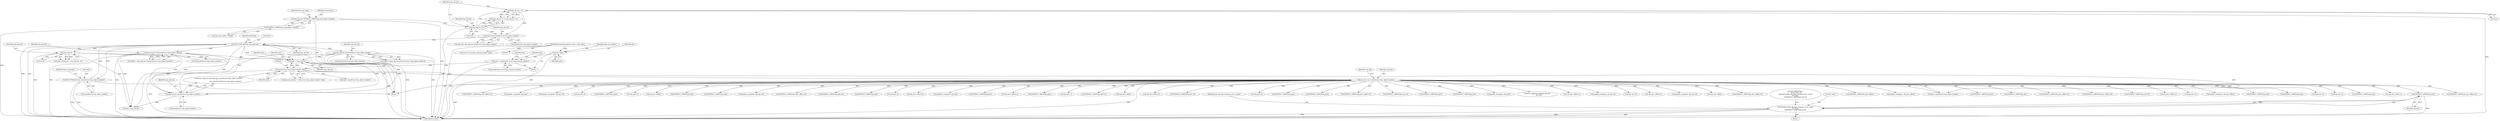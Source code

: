 digraph "0_tcpdump_a25211918f2e790c67d859d20ccf8dbb81da1598@pointer" {
"1001114" [label="(Call,EXTRACT_32BITS(obj_tptr))"];
"1000307" [label="(Call,obj_tptr=tptr+sizeof(struct lmp_object_header))"];
"1000243" [label="(Call,(const struct lmp_object_header *)tptr)"];
"1001374" [label="(Call,tptr+=lmp_obj_len)"];
"1001370" [label="(Call,lmp_obj_len-sizeof(struct lmp_object_header))"];
"1000934" [label="(Call,lmp_obj_len-(int)sizeof(struct lmp_object_header))"];
"1000319" [label="(Call,ND_TCHECK2(*tptr, lmp_obj_len))"];
"1000236" [label="(Call,ND_TCHECK2(*tptr, sizeof(struct lmp_object_header)))"];
"1000315" [label="(Call,lmp_obj_len-sizeof(struct lmp_object_header))"];
"1000264" [label="(Call,lmp_obj_len < 4)"];
"1000261" [label="(Call,lmp_obj_len % 4)"];
"1000246" [label="(Call,lmp_obj_len=EXTRACT_16BITS(lmp_obj_header->length))"];
"1000248" [label="(Call,EXTRACT_16BITS(lmp_obj_header->length))"];
"1001057" [label="(Call,lmp_obj_len-(int)sizeof(struct lmp_object_header))"];
"1000603" [label="(Call,lmp_obj_len - 16)"];
"1000223" [label="(Call,tptr+=sizeof(const struct lmp_common_header))"];
"1000129" [label="(Call,tptr=pptr)"];
"1000111" [label="(MethodParameterIn,register const u_char *pptr)"];
"1001111" [label="(Call,bittok2str(lmp_obj_link_summary_error_values,\n \t\t\t\"none\",\n\t\t\tEXTRACT_32BITS(obj_tptr)))"];
"1000224" [label="(Identifier,tptr)"];
"1000133" [label="(Identifier,lmp_com_header)"];
"1001302" [label="(Call,EXTRACT_32BITS(obj_tptr))"];
"1000241" [label="(Call,lmp_obj_header = (const struct lmp_object_header *)tptr)"];
"1000694" [label="(Call,EXTRACT_16BITS(obj_tptr+offset+2))"];
"1001109" [label="(Block,)"];
"1001058" [label="(Identifier,lmp_obj_len)"];
"1000727" [label="(Call,EXTRACT_32BITS(obj_tptr+offset+8))"];
"1000597" [label="(Call,EXTRACT_32BITS(obj_tptr+8))"];
"1000134" [label="(Call,(const struct lmp_common_header *)pptr)"];
"1000706" [label="(Call,obj_tptr+offset+4)"];
"1000536" [label="(Call,obj_tptr+4)"];
"1001363" [label="(Call,print_unknown_data(ndo,tptr+sizeof(struct lmp_object_header),\"\n\t    \",\n                               lmp_obj_len-sizeof(struct lmp_object_header)))"];
"1000264" [label="(Call,lmp_obj_len < 4)"];
"1001070" [label="(Call,ipaddr_string(ndo, obj_tptr+offset))"];
"1001153" [label="(Call,EXTRACT_16BITS(obj_tptr))"];
"1000567" [label="(Call,EXTRACT_16BITS(obj_tptr))"];
"1000604" [label="(Identifier,lmp_obj_len)"];
"1000129" [label="(Call,tptr=pptr)"];
"1001374" [label="(Call,tptr+=lmp_obj_len)"];
"1001057" [label="(Call,lmp_obj_len-(int)sizeof(struct lmp_object_header))"];
"1001370" [label="(Call,lmp_obj_len-sizeof(struct lmp_object_header))"];
"1001112" [label="(Identifier,lmp_obj_link_summary_error_values)"];
"1000260" [label="(Call,lmp_obj_len % 4 || lmp_obj_len < 4)"];
"1001365" [label="(Call,tptr+sizeof(struct lmp_object_header))"];
"1001377" [label="(Call,tlen-=lmp_obj_len)"];
"1000225" [label="(Call,sizeof(const struct lmp_common_header))"];
"1000308" [label="(Identifier,obj_tptr)"];
"1001330" [label="(Call,obj_tptr+2)"];
"1000246" [label="(Call,lmp_obj_len=EXTRACT_16BITS(lmp_obj_header->length))"];
"1000322" [label="(Identifier,lmp_obj_len)"];
"1000316" [label="(Identifier,lmp_obj_len)"];
"1000594" [label="(Call,obj_tptr+8)"];
"1000131" [label="(Identifier,pptr)"];
"1000935" [label="(Identifier,lmp_obj_len)"];
"1001102" [label="(Call,EXTRACT_32BITS(obj_tptr))"];
"1000662" [label="(Call,obj_tptr+offset+2)"];
"1000752" [label="(Call,EXTRACT_32BITS(obj_tptr+offset+4))"];
"1001378" [label="(Identifier,tlen)"];
"1000669" [label="(Call,EXTRACT_16BITS(obj_tptr+offset+2))"];
"1000265" [label="(Identifier,lmp_obj_len)"];
"1000366" [label="(Call,ipaddr_string(ndo, obj_tptr))"];
"1000592" [label="(Call,ipaddr_string(ndo, obj_tptr+8))"];
"1000542" [label="(Call,obj_tptr+8)"];
"1000324" [label="(Identifier,hexdump)"];
"1001376" [label="(Identifier,lmp_obj_len)"];
"1000253" [label="(Identifier,lmp_obj_ctype)"];
"1001106" [label="(Call,ND_PRINT((ndo, \"\n\t    Error Code: %s\",\n \t\tbittok2str(lmp_obj_link_summary_error_values,\n \t\t\t\"none\",\n\t\t\tEXTRACT_32BITS(obj_tptr)))))"];
"1000261" [label="(Call,lmp_obj_len % 4)"];
"1000415" [label="(Call,EXTRACT_32BITS(obj_tptr))"];
"1001055" [label="(Call,offset < (lmp_obj_len-(int)sizeof(struct lmp_object_header)))"];
"1001111" [label="(Call,bittok2str(lmp_obj_link_summary_error_values,\n \t\t\t\"none\",\n\t\t\tEXTRACT_32BITS(obj_tptr)))"];
"1000588" [label="(Call,obj_tptr+4)"];
"1001375" [label="(Identifier,tptr)"];
"1000235" [label="(Block,)"];
"1000245" [label="(Identifier,tptr)"];
"1000242" [label="(Identifier,lmp_obj_header)"];
"1001113" [label="(Literal,\"none\")"];
"1000228" [label="(Identifier,tlen)"];
"1001072" [label="(Call,obj_tptr+offset)"];
"1001371" [label="(Identifier,lmp_obj_len)"];
"1000892" [label="(Call,EXTRACT_16BITS(obj_tptr))"];
"1000427" [label="(Call,EXTRACT_32BITS(obj_tptr))"];
"1000540" [label="(Call,ipaddr_string(ndo, obj_tptr+8))"];
"1000705" [label="(Call,EXTRACT_32BITS(obj_tptr+offset+4))"];
"1000263" [label="(Literal,4)"];
"1000535" [label="(Call,EXTRACT_32BITS(obj_tptr+4))"];
"1000309" [label="(Call,tptr+sizeof(struct lmp_object_header))"];
"1000934" [label="(Call,lmp_obj_len-(int)sizeof(struct lmp_object_header))"];
"1000343" [label="(Call,EXTRACT_32BITS(obj_tptr))"];
"1001114" [label="(Call,EXTRACT_32BITS(obj_tptr))"];
"1000314" [label="(Identifier,obj_tlen)"];
"1000583" [label="(Call,obj_tptr+4)"];
"1000728" [label="(Call,obj_tptr+offset+8)"];
"1000380" [label="(Call,ip6addr_string(ndo, obj_tptr))"];
"1000914" [label="(Call,EXTRACT_32BITS(obj_tptr))"];
"1000695" [label="(Call,obj_tptr+offset+2)"];
"1000315" [label="(Call,lmp_obj_len-sizeof(struct lmp_object_header))"];
"1000790" [label="(Call,EXTRACT_16BITS(obj_tptr))"];
"1000266" [label="(Literal,4)"];
"1000531" [label="(Call,obj_tptr+4)"];
"1001329" [label="(Call,EXTRACT_16BITS(obj_tptr+2))"];
"1000949" [label="(Call,obj_tptr+offset)"];
"1000687" [label="(Call,obj_tptr+offset+2)"];
"1000587" [label="(Call,EXTRACT_32BITS(obj_tptr+4))"];
"1000248" [label="(Call,EXTRACT_16BITS(lmp_obj_header->length))"];
"1000936" [label="(Call,(int)sizeof(struct lmp_object_header))"];
"1000546" [label="(Call,obj_tptr+8)"];
"1000494" [label="(Call,EXTRACT_32BITS(obj_tptr))"];
"1000516" [label="(Call,EXTRACT_16BITS(obj_tptr))"];
"1000661" [label="(Call,EXTRACT_16BITS(obj_tptr+offset+2))"];
"1000223" [label="(Call,tptr+=sizeof(const struct lmp_common_header))"];
"1000545" [label="(Call,EXTRACT_32BITS(obj_tptr+8))"];
"1001115" [label="(Identifier,obj_tptr)"];
"1000394" [label="(Call,EXTRACT_32BITS(obj_tptr))"];
"1000471" [label="(Call,EXTRACT_16BITS(obj_tptr))"];
"1000449" [label="(Call,ipaddr_string(ndo, obj_tptr))"];
"1001347" [label="(Call,print_unknown_data(ndo,obj_tptr,\"\n\t    \",obj_tlen))"];
"1000320" [label="(Call,*tptr)"];
"1000603" [label="(Call,lmp_obj_len - 16)"];
"1000262" [label="(Identifier,lmp_obj_len)"];
"1000605" [label="(Literal,16)"];
"1001372" [label="(Call,sizeof(struct lmp_object_header))"];
"1000753" [label="(Call,obj_tptr+offset+4)"];
"1000529" [label="(Call,ipaddr_string(ndo, obj_tptr+4))"];
"1000239" [label="(Call,sizeof(struct lmp_object_header))"];
"1000598" [label="(Call,obj_tptr+8)"];
"1000932" [label="(Call,offset < (lmp_obj_len-(int)sizeof(struct lmp_object_header)))"];
"1000670" [label="(Call,obj_tptr+offset+2)"];
"1000313" [label="(Call,obj_tlen=lmp_obj_len-sizeof(struct lmp_object_header))"];
"1000581" [label="(Call,ipaddr_string(ndo, obj_tptr+4))"];
"1000247" [label="(Identifier,lmp_obj_len)"];
"1000622" [label="(Call,obj_tptr+offset)"];
"1000686" [label="(Call,EXTRACT_16BITS(obj_tptr+offset+2))"];
"1001386" [label="(MethodReturn,RET)"];
"1000130" [label="(Identifier,tptr)"];
"1001059" [label="(Call,(int)sizeof(struct lmp_object_header))"];
"1000601" [label="(Call,total_subobj_len = lmp_obj_len - 16)"];
"1000236" [label="(Call,ND_TCHECK2(*tptr, sizeof(struct lmp_object_header)))"];
"1000621" [label="(Call,EXTRACT_16BITS(obj_tptr+offset))"];
"1000947" [label="(Call,ipaddr_string(ndo, obj_tptr+offset))"];
"1000249" [label="(Call,lmp_obj_header->length)"];
"1000111" [label="(MethodParameterIn,register const u_char *pptr)"];
"1000237" [label="(Call,*tptr)"];
"1000319" [label="(Call,ND_TCHECK2(*tptr, lmp_obj_len))"];
"1000113" [label="(Block,)"];
"1000243" [label="(Call,(const struct lmp_object_header *)tptr)"];
"1001136" [label="(Call,EXTRACT_16BITS(obj_tptr))"];
"1000317" [label="(Call,sizeof(struct lmp_object_header))"];
"1000307" [label="(Call,obj_tptr=tptr+sizeof(struct lmp_object_header))"];
"1001114" -> "1001111"  [label="AST: "];
"1001114" -> "1001115"  [label="CFG: "];
"1001115" -> "1001114"  [label="AST: "];
"1001111" -> "1001114"  [label="CFG: "];
"1001114" -> "1001386"  [label="DDG: "];
"1001114" -> "1001111"  [label="DDG: "];
"1000307" -> "1001114"  [label="DDG: "];
"1000307" -> "1000235"  [label="AST: "];
"1000307" -> "1000309"  [label="CFG: "];
"1000308" -> "1000307"  [label="AST: "];
"1000309" -> "1000307"  [label="AST: "];
"1000314" -> "1000307"  [label="CFG: "];
"1000307" -> "1001386"  [label="DDG: "];
"1000307" -> "1001386"  [label="DDG: "];
"1000243" -> "1000307"  [label="DDG: "];
"1000307" -> "1000343"  [label="DDG: "];
"1000307" -> "1000366"  [label="DDG: "];
"1000307" -> "1000380"  [label="DDG: "];
"1000307" -> "1000394"  [label="DDG: "];
"1000307" -> "1000415"  [label="DDG: "];
"1000307" -> "1000427"  [label="DDG: "];
"1000307" -> "1000449"  [label="DDG: "];
"1000307" -> "1000471"  [label="DDG: "];
"1000307" -> "1000494"  [label="DDG: "];
"1000307" -> "1000516"  [label="DDG: "];
"1000307" -> "1000529"  [label="DDG: "];
"1000307" -> "1000531"  [label="DDG: "];
"1000307" -> "1000535"  [label="DDG: "];
"1000307" -> "1000536"  [label="DDG: "];
"1000307" -> "1000540"  [label="DDG: "];
"1000307" -> "1000542"  [label="DDG: "];
"1000307" -> "1000545"  [label="DDG: "];
"1000307" -> "1000546"  [label="DDG: "];
"1000307" -> "1000567"  [label="DDG: "];
"1000307" -> "1000581"  [label="DDG: "];
"1000307" -> "1000583"  [label="DDG: "];
"1000307" -> "1000587"  [label="DDG: "];
"1000307" -> "1000588"  [label="DDG: "];
"1000307" -> "1000592"  [label="DDG: "];
"1000307" -> "1000594"  [label="DDG: "];
"1000307" -> "1000597"  [label="DDG: "];
"1000307" -> "1000598"  [label="DDG: "];
"1000307" -> "1000621"  [label="DDG: "];
"1000307" -> "1000622"  [label="DDG: "];
"1000307" -> "1000661"  [label="DDG: "];
"1000307" -> "1000662"  [label="DDG: "];
"1000307" -> "1000669"  [label="DDG: "];
"1000307" -> "1000670"  [label="DDG: "];
"1000307" -> "1000686"  [label="DDG: "];
"1000307" -> "1000687"  [label="DDG: "];
"1000307" -> "1000694"  [label="DDG: "];
"1000307" -> "1000695"  [label="DDG: "];
"1000307" -> "1000705"  [label="DDG: "];
"1000307" -> "1000706"  [label="DDG: "];
"1000307" -> "1000727"  [label="DDG: "];
"1000307" -> "1000728"  [label="DDG: "];
"1000307" -> "1000752"  [label="DDG: "];
"1000307" -> "1000753"  [label="DDG: "];
"1000307" -> "1000790"  [label="DDG: "];
"1000307" -> "1000892"  [label="DDG: "];
"1000307" -> "1000914"  [label="DDG: "];
"1000307" -> "1000947"  [label="DDG: "];
"1000307" -> "1000949"  [label="DDG: "];
"1000307" -> "1001070"  [label="DDG: "];
"1000307" -> "1001072"  [label="DDG: "];
"1000307" -> "1001102"  [label="DDG: "];
"1000307" -> "1001136"  [label="DDG: "];
"1000307" -> "1001153"  [label="DDG: "];
"1000307" -> "1001302"  [label="DDG: "];
"1000307" -> "1001329"  [label="DDG: "];
"1000307" -> "1001330"  [label="DDG: "];
"1000307" -> "1001347"  [label="DDG: "];
"1000243" -> "1000241"  [label="AST: "];
"1000243" -> "1000245"  [label="CFG: "];
"1000244" -> "1000243"  [label="AST: "];
"1000245" -> "1000243"  [label="AST: "];
"1000241" -> "1000243"  [label="CFG: "];
"1000243" -> "1001386"  [label="DDG: "];
"1000243" -> "1000241"  [label="DDG: "];
"1001374" -> "1000243"  [label="DDG: "];
"1000223" -> "1000243"  [label="DDG: "];
"1000243" -> "1000309"  [label="DDG: "];
"1000243" -> "1001363"  [label="DDG: "];
"1000243" -> "1001365"  [label="DDG: "];
"1000243" -> "1001374"  [label="DDG: "];
"1001374" -> "1000235"  [label="AST: "];
"1001374" -> "1001376"  [label="CFG: "];
"1001375" -> "1001374"  [label="AST: "];
"1001376" -> "1001374"  [label="AST: "];
"1001378" -> "1001374"  [label="CFG: "];
"1001374" -> "1001386"  [label="DDG: "];
"1001370" -> "1001374"  [label="DDG: "];
"1000934" -> "1001374"  [label="DDG: "];
"1001057" -> "1001374"  [label="DDG: "];
"1000603" -> "1001374"  [label="DDG: "];
"1000319" -> "1001374"  [label="DDG: "];
"1001370" -> "1001363"  [label="AST: "];
"1001370" -> "1001372"  [label="CFG: "];
"1001371" -> "1001370"  [label="AST: "];
"1001372" -> "1001370"  [label="AST: "];
"1001363" -> "1001370"  [label="CFG: "];
"1001370" -> "1001363"  [label="DDG: "];
"1000934" -> "1001370"  [label="DDG: "];
"1001057" -> "1001370"  [label="DDG: "];
"1000603" -> "1001370"  [label="DDG: "];
"1000319" -> "1001370"  [label="DDG: "];
"1001370" -> "1001377"  [label="DDG: "];
"1000934" -> "1000932"  [label="AST: "];
"1000934" -> "1000936"  [label="CFG: "];
"1000935" -> "1000934"  [label="AST: "];
"1000936" -> "1000934"  [label="AST: "];
"1000932" -> "1000934"  [label="CFG: "];
"1000934" -> "1001386"  [label="DDG: "];
"1000934" -> "1001386"  [label="DDG: "];
"1000934" -> "1000932"  [label="DDG: "];
"1000934" -> "1000932"  [label="DDG: "];
"1000319" -> "1000934"  [label="DDG: "];
"1000934" -> "1001377"  [label="DDG: "];
"1000319" -> "1000235"  [label="AST: "];
"1000319" -> "1000322"  [label="CFG: "];
"1000320" -> "1000319"  [label="AST: "];
"1000322" -> "1000319"  [label="AST: "];
"1000324" -> "1000319"  [label="CFG: "];
"1000319" -> "1001386"  [label="DDG: "];
"1000319" -> "1001386"  [label="DDG: "];
"1000319" -> "1001386"  [label="DDG: "];
"1000319" -> "1000236"  [label="DDG: "];
"1000236" -> "1000319"  [label="DDG: "];
"1000315" -> "1000319"  [label="DDG: "];
"1000319" -> "1000603"  [label="DDG: "];
"1000319" -> "1001057"  [label="DDG: "];
"1000319" -> "1001377"  [label="DDG: "];
"1000236" -> "1000235"  [label="AST: "];
"1000236" -> "1000239"  [label="CFG: "];
"1000237" -> "1000236"  [label="AST: "];
"1000239" -> "1000236"  [label="AST: "];
"1000242" -> "1000236"  [label="CFG: "];
"1000236" -> "1001386"  [label="DDG: "];
"1000236" -> "1001386"  [label="DDG: "];
"1000315" -> "1000313"  [label="AST: "];
"1000315" -> "1000317"  [label="CFG: "];
"1000316" -> "1000315"  [label="AST: "];
"1000317" -> "1000315"  [label="AST: "];
"1000313" -> "1000315"  [label="CFG: "];
"1000315" -> "1000313"  [label="DDG: "];
"1000264" -> "1000315"  [label="DDG: "];
"1000261" -> "1000315"  [label="DDG: "];
"1000264" -> "1000260"  [label="AST: "];
"1000264" -> "1000266"  [label="CFG: "];
"1000265" -> "1000264"  [label="AST: "];
"1000266" -> "1000264"  [label="AST: "];
"1000260" -> "1000264"  [label="CFG: "];
"1000264" -> "1001386"  [label="DDG: "];
"1000264" -> "1000260"  [label="DDG: "];
"1000264" -> "1000260"  [label="DDG: "];
"1000261" -> "1000264"  [label="DDG: "];
"1000261" -> "1000260"  [label="AST: "];
"1000261" -> "1000263"  [label="CFG: "];
"1000262" -> "1000261"  [label="AST: "];
"1000263" -> "1000261"  [label="AST: "];
"1000265" -> "1000261"  [label="CFG: "];
"1000260" -> "1000261"  [label="CFG: "];
"1000261" -> "1001386"  [label="DDG: "];
"1000261" -> "1000260"  [label="DDG: "];
"1000261" -> "1000260"  [label="DDG: "];
"1000246" -> "1000261"  [label="DDG: "];
"1000246" -> "1000235"  [label="AST: "];
"1000246" -> "1000248"  [label="CFG: "];
"1000247" -> "1000246"  [label="AST: "];
"1000248" -> "1000246"  [label="AST: "];
"1000253" -> "1000246"  [label="CFG: "];
"1000246" -> "1001386"  [label="DDG: "];
"1000248" -> "1000246"  [label="DDG: "];
"1000248" -> "1000249"  [label="CFG: "];
"1000249" -> "1000248"  [label="AST: "];
"1000248" -> "1001386"  [label="DDG: "];
"1001057" -> "1001055"  [label="AST: "];
"1001057" -> "1001059"  [label="CFG: "];
"1001058" -> "1001057"  [label="AST: "];
"1001059" -> "1001057"  [label="AST: "];
"1001055" -> "1001057"  [label="CFG: "];
"1001057" -> "1001386"  [label="DDG: "];
"1001057" -> "1001386"  [label="DDG: "];
"1001057" -> "1001055"  [label="DDG: "];
"1001057" -> "1001055"  [label="DDG: "];
"1001057" -> "1001377"  [label="DDG: "];
"1000603" -> "1000601"  [label="AST: "];
"1000603" -> "1000605"  [label="CFG: "];
"1000604" -> "1000603"  [label="AST: "];
"1000605" -> "1000603"  [label="AST: "];
"1000601" -> "1000603"  [label="CFG: "];
"1000603" -> "1001386"  [label="DDG: "];
"1000603" -> "1000601"  [label="DDG: "];
"1000603" -> "1000601"  [label="DDG: "];
"1000603" -> "1001377"  [label="DDG: "];
"1000223" -> "1000113"  [label="AST: "];
"1000223" -> "1000225"  [label="CFG: "];
"1000224" -> "1000223"  [label="AST: "];
"1000225" -> "1000223"  [label="AST: "];
"1000228" -> "1000223"  [label="CFG: "];
"1000223" -> "1001386"  [label="DDG: "];
"1000129" -> "1000223"  [label="DDG: "];
"1000129" -> "1000113"  [label="AST: "];
"1000129" -> "1000131"  [label="CFG: "];
"1000130" -> "1000129"  [label="AST: "];
"1000131" -> "1000129"  [label="AST: "];
"1000133" -> "1000129"  [label="CFG: "];
"1000129" -> "1001386"  [label="DDG: "];
"1000111" -> "1000129"  [label="DDG: "];
"1000111" -> "1000109"  [label="AST: "];
"1000111" -> "1001386"  [label="DDG: "];
"1000111" -> "1000134"  [label="DDG: "];
"1001111" -> "1001109"  [label="AST: "];
"1001112" -> "1001111"  [label="AST: "];
"1001113" -> "1001111"  [label="AST: "];
"1001106" -> "1001111"  [label="CFG: "];
"1001111" -> "1001386"  [label="DDG: "];
"1001111" -> "1001386"  [label="DDG: "];
"1001111" -> "1001386"  [label="DDG: "];
}
